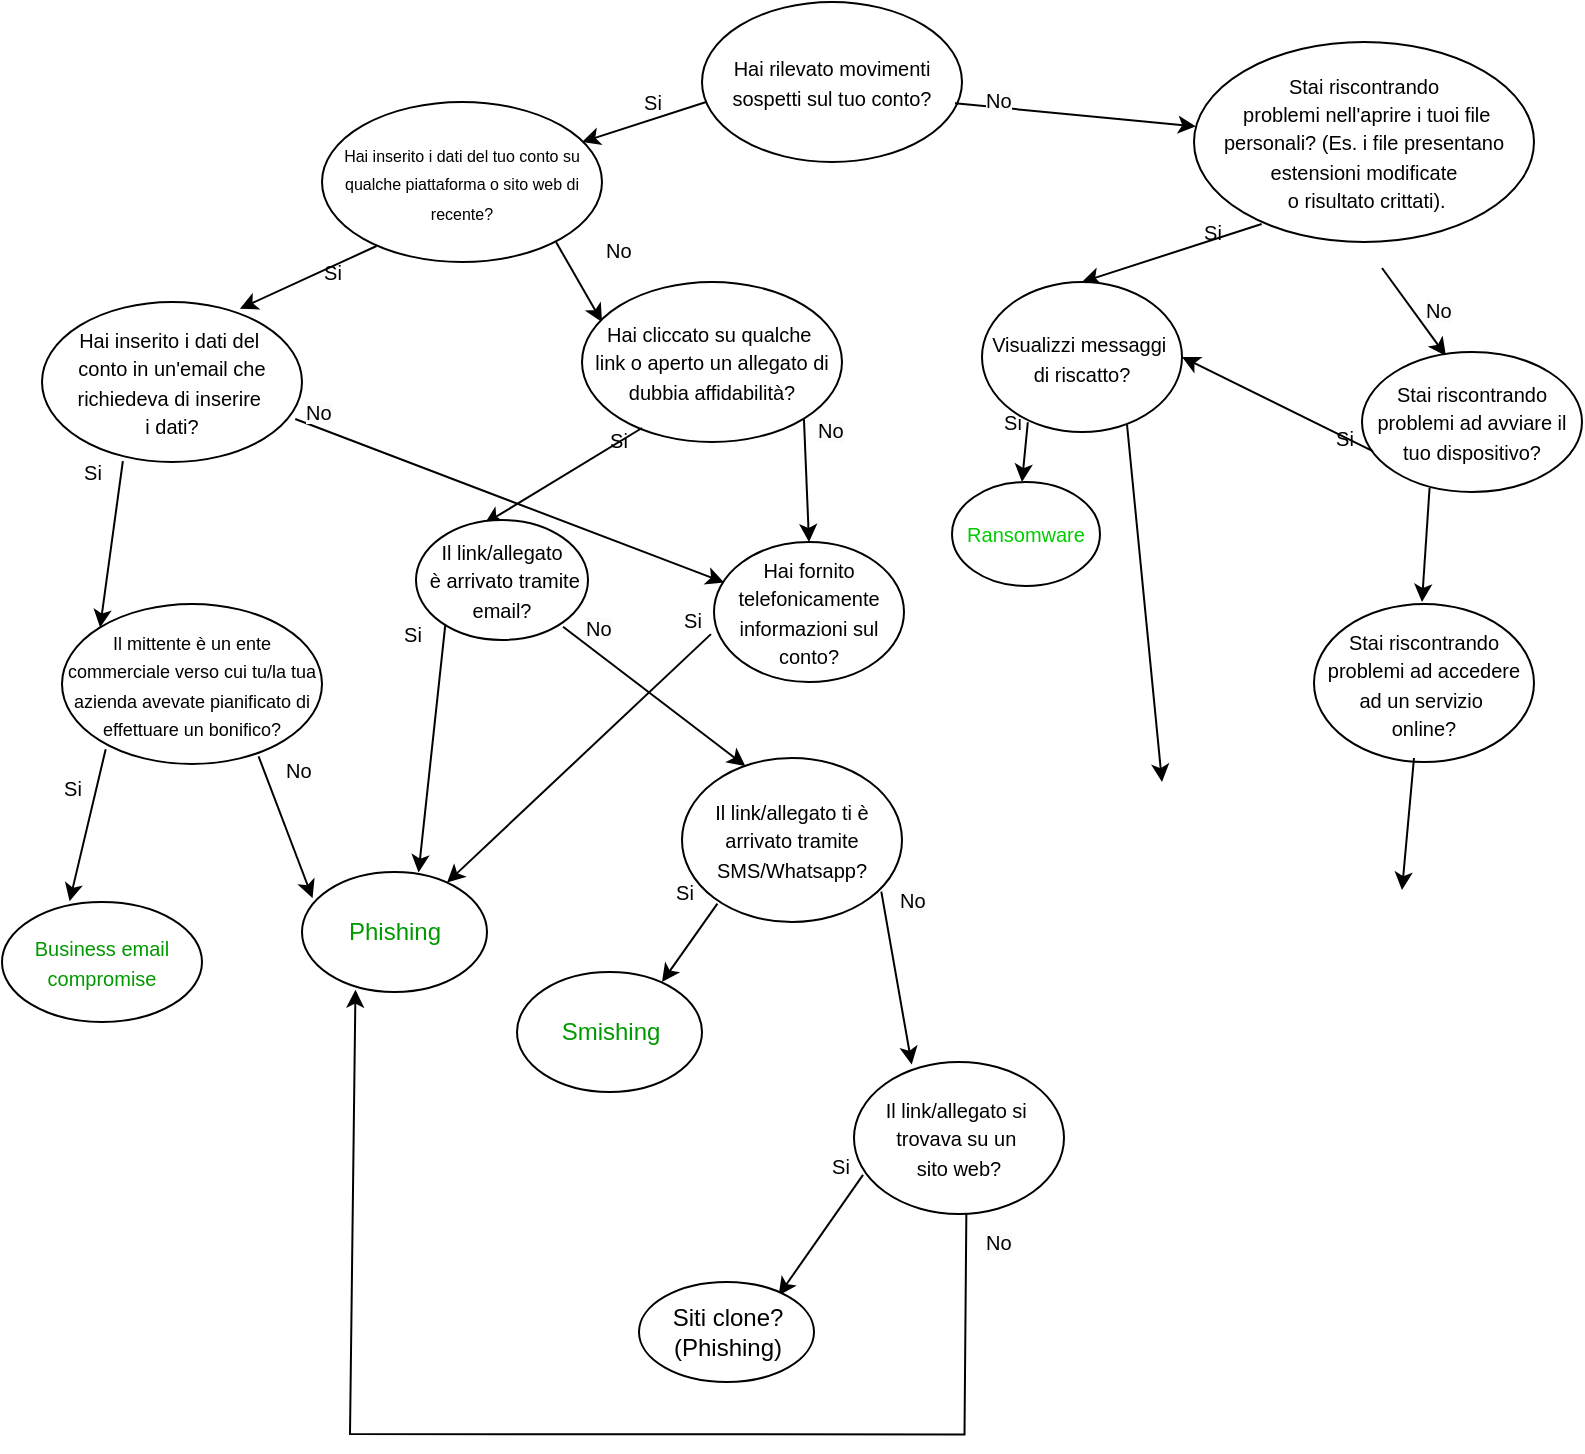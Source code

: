 <mxfile version="24.6.5" type="github">
  <diagram name="Pagina-1" id="C2TrevC_rkaqsCcJrRxx">
    <mxGraphModel dx="1179" dy="560" grid="1" gridSize="10" guides="1" tooltips="1" connect="1" arrows="1" fold="1" page="1" pageScale="1" pageWidth="827" pageHeight="1169" math="0" shadow="0">
      <root>
        <mxCell id="0" />
        <mxCell id="1" parent="0" />
        <mxCell id="TMiehQ8rS3ajYmThUONe-1" value="&lt;font style=&quot;font-size: 10px;&quot;&gt;Hai rilevato movimenti sospetti sul tuo conto?&lt;/font&gt;" style="ellipse;whiteSpace=wrap;html=1;" parent="1" vertex="1">
          <mxGeometry x="360" y="40" width="130" height="80" as="geometry" />
        </mxCell>
        <mxCell id="TMiehQ8rS3ajYmThUONe-2" value="&lt;font style=&quot;font-size: 10px;&quot;&gt;Stai riscontrando&lt;/font&gt;&lt;div&gt;&lt;font style=&quot;font-size: 10px;&quot;&gt;&amp;nbsp;problemi nell&#39;aprire i tuoi file personali? (Es. i file presentano estensioni modificate&lt;/font&gt;&lt;/div&gt;&lt;div&gt;&lt;font style=&quot;font-size: 10px;&quot;&gt;&amp;nbsp;o risultato crittati).&lt;/font&gt;&lt;/div&gt;" style="ellipse;whiteSpace=wrap;html=1;" parent="1" vertex="1">
          <mxGeometry x="606" y="60" width="170" height="100" as="geometry" />
        </mxCell>
        <mxCell id="TMiehQ8rS3ajYmThUONe-3" value="&lt;font style=&quot;font-size: 8px;&quot;&gt;Hai inserito i dati del tuo conto su qualche piattaforma o sito web di recente?&lt;/font&gt;" style="ellipse;whiteSpace=wrap;html=1;" parent="1" vertex="1">
          <mxGeometry x="170" y="90" width="140" height="80" as="geometry" />
        </mxCell>
        <mxCell id="TMiehQ8rS3ajYmThUONe-4" value="" style="endArrow=classic;html=1;rounded=0;exitX=0.016;exitY=0.625;exitDx=0;exitDy=0;exitPerimeter=0;entryX=0.929;entryY=0.25;entryDx=0;entryDy=0;entryPerimeter=0;" parent="1" source="TMiehQ8rS3ajYmThUONe-1" target="TMiehQ8rS3ajYmThUONe-3" edge="1">
          <mxGeometry width="50" height="50" relative="1" as="geometry">
            <mxPoint x="330" y="200" as="sourcePoint" />
            <mxPoint x="300" y="130" as="targetPoint" />
          </mxGeometry>
        </mxCell>
        <mxCell id="TMiehQ8rS3ajYmThUONe-5" value="" style="endArrow=classic;html=1;rounded=0;exitX=0.973;exitY=0.633;exitDx=0;exitDy=0;exitPerimeter=0;" parent="1" source="TMiehQ8rS3ajYmThUONe-1" target="TMiehQ8rS3ajYmThUONe-2" edge="1">
          <mxGeometry width="50" height="50" relative="1" as="geometry">
            <mxPoint x="483" y="130" as="sourcePoint" />
            <mxPoint x="420" y="152" as="targetPoint" />
          </mxGeometry>
        </mxCell>
        <mxCell id="TMiehQ8rS3ajYmThUONe-6" value="&lt;font style=&quot;font-size: 10px;&quot;&gt;Si&lt;/font&gt;" style="text;html=1;align=center;verticalAlign=middle;resizable=0;points=[];autosize=1;strokeColor=none;fillColor=none;" parent="1" vertex="1">
          <mxGeometry x="320" y="75" width="30" height="30" as="geometry" />
        </mxCell>
        <mxCell id="TMiehQ8rS3ajYmThUONe-7" value="&lt;span style=&quot;color: rgb(0, 0, 0); font-family: Helvetica; font-size: 10px; font-style: normal; font-variant-ligatures: normal; font-variant-caps: normal; font-weight: 400; letter-spacing: normal; orphans: 2; text-align: center; text-indent: 0px; text-transform: none; widows: 2; word-spacing: 0px; -webkit-text-stroke-width: 0px; white-space: nowrap; background-color: rgb(251, 251, 251); text-decoration-thickness: initial; text-decoration-style: initial; text-decoration-color: initial; display: inline !important; float: none;&quot;&gt;No&lt;/span&gt;" style="text;whiteSpace=wrap;html=1;" parent="1" vertex="1">
          <mxGeometry x="500" y="75" width="20" height="20" as="geometry" />
        </mxCell>
        <mxCell id="TMiehQ8rS3ajYmThUONe-8" value="&lt;font style=&quot;font-size: 10px;&quot;&gt;Si&lt;/font&gt;" style="text;html=1;align=center;verticalAlign=middle;resizable=0;points=[];autosize=1;strokeColor=none;fillColor=none;" parent="1" vertex="1">
          <mxGeometry x="160" y="160" width="30" height="30" as="geometry" />
        </mxCell>
        <mxCell id="TMiehQ8rS3ajYmThUONe-9" value="" style="endArrow=classic;html=1;rounded=0;exitX=0.195;exitY=0.9;exitDx=0;exitDy=0;exitPerimeter=0;entryX=0.761;entryY=0.042;entryDx=0;entryDy=0;entryPerimeter=0;" parent="1" source="TMiehQ8rS3ajYmThUONe-3" edge="1" target="_5rvxyNiYHPKeLXy1PwG-7">
          <mxGeometry width="50" height="50" relative="1" as="geometry">
            <mxPoint x="202" y="160" as="sourcePoint" />
            <mxPoint x="160" y="200" as="targetPoint" />
          </mxGeometry>
        </mxCell>
        <mxCell id="_5rvxyNiYHPKeLXy1PwG-1" value="&lt;font style=&quot;font-size: 10px;&quot;&gt;Si&lt;/font&gt;" style="text;html=1;align=center;verticalAlign=middle;resizable=0;points=[];autosize=1;strokeColor=none;fillColor=none;" vertex="1" parent="1">
          <mxGeometry x="600" y="140" width="30" height="30" as="geometry" />
        </mxCell>
        <mxCell id="_5rvxyNiYHPKeLXy1PwG-2" value="" style="endArrow=classic;html=1;rounded=0;exitX=0.199;exitY=0.91;exitDx=0;exitDy=0;exitPerimeter=0;entryX=0.5;entryY=0;entryDx=0;entryDy=0;" edge="1" parent="1" source="TMiehQ8rS3ajYmThUONe-2" target="_5rvxyNiYHPKeLXy1PwG-59">
          <mxGeometry width="50" height="50" relative="1" as="geometry">
            <mxPoint x="575.5" y="166" as="sourcePoint" />
            <mxPoint x="560" y="211" as="targetPoint" />
          </mxGeometry>
        </mxCell>
        <mxCell id="_5rvxyNiYHPKeLXy1PwG-3" value="&lt;span style=&quot;color: rgb(0, 0, 0); font-family: Helvetica; font-size: 10px; font-style: normal; font-variant-ligatures: normal; font-variant-caps: normal; font-weight: 400; letter-spacing: normal; orphans: 2; text-align: center; text-indent: 0px; text-transform: none; widows: 2; word-spacing: 0px; -webkit-text-stroke-width: 0px; white-space: nowrap; background-color: rgb(251, 251, 251); text-decoration-thickness: initial; text-decoration-style: initial; text-decoration-color: initial; display: inline !important; float: none;&quot;&gt;No&lt;/span&gt;" style="text;whiteSpace=wrap;html=1;" vertex="1" parent="1">
          <mxGeometry x="310" y="150" width="20" height="20" as="geometry" />
        </mxCell>
        <mxCell id="_5rvxyNiYHPKeLXy1PwG-5" value="" style="endArrow=classic;html=1;rounded=0;exitX=0.195;exitY=0.9;exitDx=0;exitDy=0;exitPerimeter=0;" edge="1" parent="1">
          <mxGeometry width="50" height="50" relative="1" as="geometry">
            <mxPoint x="287" y="160" as="sourcePoint" />
            <mxPoint x="310" y="200" as="targetPoint" />
          </mxGeometry>
        </mxCell>
        <mxCell id="_5rvxyNiYHPKeLXy1PwG-6" value="&lt;span style=&quot;font-size: 10px;&quot;&gt;Hai cliccato su qualche&amp;nbsp;&lt;/span&gt;&lt;div&gt;&lt;span style=&quot;font-size: 10px;&quot;&gt;link o aperto un allegato di dubbia affidabilità?&lt;/span&gt;&lt;/div&gt;" style="ellipse;whiteSpace=wrap;html=1;" vertex="1" parent="1">
          <mxGeometry x="300" y="180" width="130" height="80" as="geometry" />
        </mxCell>
        <mxCell id="_5rvxyNiYHPKeLXy1PwG-7" value="&lt;font style=&quot;font-size: 10px;&quot;&gt;Hai inserito i dati del&amp;nbsp;&lt;/font&gt;&lt;div&gt;&lt;font style=&quot;font-size: 10px;&quot;&gt;conto in un&#39;email che richiedeva di inserire&amp;nbsp;&lt;/font&gt;&lt;/div&gt;&lt;div&gt;&lt;font style=&quot;font-size: 10px;&quot;&gt;i dati?&lt;/font&gt;&lt;/div&gt;" style="ellipse;whiteSpace=wrap;html=1;" vertex="1" parent="1">
          <mxGeometry x="30" y="190" width="130" height="80" as="geometry" />
        </mxCell>
        <mxCell id="_5rvxyNiYHPKeLXy1PwG-8" value="&lt;span style=&quot;color: rgb(0, 0, 0); font-family: Helvetica; font-size: 10px; font-style: normal; font-variant-ligatures: normal; font-variant-caps: normal; font-weight: 400; letter-spacing: normal; orphans: 2; text-align: center; text-indent: 0px; text-transform: none; widows: 2; word-spacing: 0px; -webkit-text-stroke-width: 0px; white-space: nowrap; background-color: rgb(251, 251, 251); text-decoration-thickness: initial; text-decoration-style: initial; text-decoration-color: initial; display: inline !important; float: none;&quot;&gt;No&lt;/span&gt;" style="text;whiteSpace=wrap;html=1;" vertex="1" parent="1">
          <mxGeometry x="720" y="180" width="20" height="20" as="geometry" />
        </mxCell>
        <mxCell id="_5rvxyNiYHPKeLXy1PwG-10" value="" style="endArrow=classic;html=1;rounded=0;exitX=0.973;exitY=0.633;exitDx=0;exitDy=0;exitPerimeter=0;" edge="1" parent="1">
          <mxGeometry width="50" height="50" relative="1" as="geometry">
            <mxPoint x="700" y="173" as="sourcePoint" />
            <mxPoint x="732" y="217" as="targetPoint" />
          </mxGeometry>
        </mxCell>
        <mxCell id="_5rvxyNiYHPKeLXy1PwG-11" value="" style="endArrow=classic;html=1;rounded=0;exitX=0.195;exitY=0.9;exitDx=0;exitDy=0;exitPerimeter=0;entryX=0.398;entryY=0.032;entryDx=0;entryDy=0;entryPerimeter=0;" edge="1" parent="1" target="_5rvxyNiYHPKeLXy1PwG-27">
          <mxGeometry width="50" height="50" relative="1" as="geometry">
            <mxPoint x="330" y="253" as="sourcePoint" />
            <mxPoint x="320" y="310" as="targetPoint" />
          </mxGeometry>
        </mxCell>
        <mxCell id="_5rvxyNiYHPKeLXy1PwG-12" value="" style="endArrow=classic;html=1;rounded=0;exitX=1;exitY=1;exitDx=0;exitDy=0;entryX=0.5;entryY=0;entryDx=0;entryDy=0;" edge="1" parent="1" source="_5rvxyNiYHPKeLXy1PwG-6" target="_5rvxyNiYHPKeLXy1PwG-13">
          <mxGeometry width="50" height="50" relative="1" as="geometry">
            <mxPoint x="407" y="249" as="sourcePoint" />
            <mxPoint x="413.03" y="292.36" as="targetPoint" />
          </mxGeometry>
        </mxCell>
        <mxCell id="_5rvxyNiYHPKeLXy1PwG-13" value="&lt;span style=&quot;font-size: 10px;&quot;&gt;Hai fornito telefonicamente informazioni sul conto?&lt;/span&gt;" style="ellipse;whiteSpace=wrap;html=1;" vertex="1" parent="1">
          <mxGeometry x="366" y="310" width="95" height="70" as="geometry" />
        </mxCell>
        <mxCell id="_5rvxyNiYHPKeLXy1PwG-14" value="" style="endArrow=classic;html=1;rounded=0;exitX=0.311;exitY=0.994;exitDx=0;exitDy=0;exitPerimeter=0;entryX=0;entryY=0;entryDx=0;entryDy=0;" edge="1" parent="1" source="_5rvxyNiYHPKeLXy1PwG-7" target="_5rvxyNiYHPKeLXy1PwG-15">
          <mxGeometry width="50" height="50" relative="1" as="geometry">
            <mxPoint x="72" y="274" as="sourcePoint" />
            <mxPoint x="68" y="319" as="targetPoint" />
          </mxGeometry>
        </mxCell>
        <mxCell id="_5rvxyNiYHPKeLXy1PwG-15" value="&lt;font style=&quot;font-size: 9px;&quot;&gt;Il mittente è un ente commerciale verso cui tu/la tua azienda avevate pianificato di effettuare un bonifico?&lt;/font&gt;" style="ellipse;whiteSpace=wrap;html=1;" vertex="1" parent="1">
          <mxGeometry x="40" y="341" width="130" height="80" as="geometry" />
        </mxCell>
        <mxCell id="_5rvxyNiYHPKeLXy1PwG-16" value="&lt;font style=&quot;font-size: 10px;&quot;&gt;Si&lt;/font&gt;" style="text;html=1;align=center;verticalAlign=middle;resizable=0;points=[];autosize=1;strokeColor=none;fillColor=none;" vertex="1" parent="1">
          <mxGeometry x="40" y="260" width="30" height="30" as="geometry" />
        </mxCell>
        <mxCell id="_5rvxyNiYHPKeLXy1PwG-18" value="" style="endArrow=classic;html=1;rounded=0;exitX=0.756;exitY=0.952;exitDx=0;exitDy=0;exitPerimeter=0;entryX=0.057;entryY=0.218;entryDx=0;entryDy=0;entryPerimeter=0;" edge="1" parent="1" source="_5rvxyNiYHPKeLXy1PwG-15" target="_5rvxyNiYHPKeLXy1PwG-26">
          <mxGeometry width="50" height="50" relative="1" as="geometry">
            <mxPoint x="147" y="390" as="sourcePoint" />
            <mxPoint x="170" y="430" as="targetPoint" />
          </mxGeometry>
        </mxCell>
        <mxCell id="_5rvxyNiYHPKeLXy1PwG-19" value="" style="endArrow=classic;html=1;rounded=0;exitX=0.974;exitY=0.731;exitDx=0;exitDy=0;exitPerimeter=0;entryX=0.053;entryY=0.289;entryDx=0;entryDy=0;entryPerimeter=0;" edge="1" parent="1" source="_5rvxyNiYHPKeLXy1PwG-7" target="_5rvxyNiYHPKeLXy1PwG-13">
          <mxGeometry width="50" height="50" relative="1" as="geometry">
            <mxPoint x="200" y="260" as="sourcePoint" />
            <mxPoint x="270" y="300" as="targetPoint" />
          </mxGeometry>
        </mxCell>
        <mxCell id="_5rvxyNiYHPKeLXy1PwG-20" value="&lt;span style=&quot;color: rgb(0, 0, 0); font-family: Helvetica; font-size: 10px; font-style: normal; font-variant-ligatures: normal; font-variant-caps: normal; font-weight: 400; letter-spacing: normal; orphans: 2; text-align: center; text-indent: 0px; text-transform: none; widows: 2; word-spacing: 0px; -webkit-text-stroke-width: 0px; white-space: nowrap; background-color: rgb(251, 251, 251); text-decoration-thickness: initial; text-decoration-style: initial; text-decoration-color: initial; display: inline !important; float: none;&quot;&gt;No&lt;/span&gt;" style="text;whiteSpace=wrap;html=1;" vertex="1" parent="1">
          <mxGeometry x="160" y="231" width="20" height="20" as="geometry" />
        </mxCell>
        <mxCell id="_5rvxyNiYHPKeLXy1PwG-21" value="&lt;span style=&quot;color: rgb(0, 0, 0); font-family: Helvetica; font-size: 10px; font-style: normal; font-variant-ligatures: normal; font-variant-caps: normal; font-weight: 400; letter-spacing: normal; orphans: 2; text-align: center; text-indent: 0px; text-transform: none; widows: 2; word-spacing: 0px; -webkit-text-stroke-width: 0px; white-space: nowrap; background-color: rgb(251, 251, 251); text-decoration-thickness: initial; text-decoration-style: initial; text-decoration-color: initial; display: inline !important; float: none;&quot;&gt;No&lt;/span&gt;" style="text;whiteSpace=wrap;html=1;" vertex="1" parent="1">
          <mxGeometry x="416" y="240" width="20" height="20" as="geometry" />
        </mxCell>
        <mxCell id="_5rvxyNiYHPKeLXy1PwG-22" value="&lt;span style=&quot;color: rgb(0, 0, 0); font-family: Helvetica; font-size: 10px; font-style: normal; font-variant-ligatures: normal; font-variant-caps: normal; font-weight: 400; letter-spacing: normal; orphans: 2; text-align: center; text-indent: 0px; text-transform: none; widows: 2; word-spacing: 0px; -webkit-text-stroke-width: 0px; white-space: nowrap; background-color: rgb(251, 251, 251); text-decoration-thickness: initial; text-decoration-style: initial; text-decoration-color: initial; display: inline !important; float: none;&quot;&gt;No&lt;/span&gt;" style="text;whiteSpace=wrap;html=1;" vertex="1" parent="1">
          <mxGeometry x="150" y="410" width="20" height="20" as="geometry" />
        </mxCell>
        <mxCell id="_5rvxyNiYHPKeLXy1PwG-23" value="" style="endArrow=classic;html=1;rounded=0;exitX=0.168;exitY=0.908;exitDx=0;exitDy=0;exitPerimeter=0;entryX=0.338;entryY=-0.006;entryDx=0;entryDy=0;entryPerimeter=0;" edge="1" parent="1" source="_5rvxyNiYHPKeLXy1PwG-15" target="_5rvxyNiYHPKeLXy1PwG-25">
          <mxGeometry width="50" height="50" relative="1" as="geometry">
            <mxPoint x="68" y="395" as="sourcePoint" />
            <mxPoint x="64" y="440" as="targetPoint" />
          </mxGeometry>
        </mxCell>
        <mxCell id="_5rvxyNiYHPKeLXy1PwG-24" value="&lt;font style=&quot;font-size: 10px;&quot;&gt;Si&lt;/font&gt;" style="text;html=1;align=center;verticalAlign=middle;resizable=0;points=[];autosize=1;strokeColor=none;fillColor=none;" vertex="1" parent="1">
          <mxGeometry x="30" y="418" width="30" height="30" as="geometry" />
        </mxCell>
        <mxCell id="_5rvxyNiYHPKeLXy1PwG-25" value="&lt;font color=&quot;#009900&quot; size=&quot;1&quot;&gt;Business email compromise&lt;/font&gt;" style="ellipse;whiteSpace=wrap;html=1;" vertex="1" parent="1">
          <mxGeometry x="10" y="490" width="100" height="60" as="geometry" />
        </mxCell>
        <mxCell id="_5rvxyNiYHPKeLXy1PwG-26" value="&lt;font color=&quot;#009900&quot;&gt;Phishing&lt;/font&gt;" style="ellipse;whiteSpace=wrap;html=1;" vertex="1" parent="1">
          <mxGeometry x="160" y="475" width="92.5" height="60" as="geometry" />
        </mxCell>
        <mxCell id="_5rvxyNiYHPKeLXy1PwG-27" value="&lt;span style=&quot;font-size: 10px;&quot;&gt;Il link/allegato&lt;/span&gt;&lt;div&gt;&lt;span style=&quot;font-size: 10px;&quot;&gt;&amp;nbsp;è arrivato tramite email?&lt;/span&gt;&lt;/div&gt;" style="ellipse;whiteSpace=wrap;html=1;" vertex="1" parent="1">
          <mxGeometry x="217" y="299" width="86" height="60" as="geometry" />
        </mxCell>
        <mxCell id="_5rvxyNiYHPKeLXy1PwG-34" value="&lt;font style=&quot;font-size: 10px;&quot;&gt;Si&lt;/font&gt;" style="text;html=1;align=center;verticalAlign=middle;resizable=0;points=[];autosize=1;strokeColor=none;fillColor=none;" vertex="1" parent="1">
          <mxGeometry x="303" y="244" width="30" height="30" as="geometry" />
        </mxCell>
        <mxCell id="_5rvxyNiYHPKeLXy1PwG-35" value="" style="endArrow=classic;html=1;rounded=0;exitX=0.17;exitY=0.878;exitDx=0;exitDy=0;entryX=0.63;entryY=0.005;entryDx=0;entryDy=0;entryPerimeter=0;exitPerimeter=0;" edge="1" parent="1" source="_5rvxyNiYHPKeLXy1PwG-27" target="_5rvxyNiYHPKeLXy1PwG-26">
          <mxGeometry width="50" height="50" relative="1" as="geometry">
            <mxPoint x="284" y="369.5" as="sourcePoint" />
            <mxPoint x="220" y="420" as="targetPoint" />
          </mxGeometry>
        </mxCell>
        <mxCell id="_5rvxyNiYHPKeLXy1PwG-36" value="" style="endArrow=classic;html=1;rounded=0;exitX=0.855;exitY=0.889;exitDx=0;exitDy=0;entryX=0.288;entryY=0.049;entryDx=0;entryDy=0;entryPerimeter=0;exitPerimeter=0;" edge="1" parent="1" source="_5rvxyNiYHPKeLXy1PwG-27" target="_5rvxyNiYHPKeLXy1PwG-37">
          <mxGeometry width="50" height="50" relative="1" as="geometry">
            <mxPoint x="350" y="368.32" as="sourcePoint" />
            <mxPoint x="380" y="420" as="targetPoint" />
          </mxGeometry>
        </mxCell>
        <mxCell id="_5rvxyNiYHPKeLXy1PwG-37" value="&lt;span style=&quot;font-size: 10px;&quot;&gt;Il link/allegato ti è arrivato tramite SMS/Whatsapp?&lt;/span&gt;" style="ellipse;whiteSpace=wrap;html=1;" vertex="1" parent="1">
          <mxGeometry x="350" y="418" width="110" height="82" as="geometry" />
        </mxCell>
        <mxCell id="_5rvxyNiYHPKeLXy1PwG-38" value="&lt;font style=&quot;font-size: 10px;&quot;&gt;Si&lt;/font&gt;" style="text;html=1;align=center;verticalAlign=middle;resizable=0;points=[];autosize=1;strokeColor=none;fillColor=none;" vertex="1" parent="1">
          <mxGeometry x="200" y="341" width="30" height="30" as="geometry" />
        </mxCell>
        <mxCell id="_5rvxyNiYHPKeLXy1PwG-39" value="" style="endArrow=classic;html=1;rounded=0;exitX=0.161;exitY=0.888;exitDx=0;exitDy=0;exitPerimeter=0;" edge="1" parent="1" source="_5rvxyNiYHPKeLXy1PwG-37">
          <mxGeometry width="50" height="50" relative="1" as="geometry">
            <mxPoint x="366" y="480" as="sourcePoint" />
            <mxPoint x="340" y="530" as="targetPoint" />
          </mxGeometry>
        </mxCell>
        <mxCell id="_5rvxyNiYHPKeLXy1PwG-40" value="&lt;font color=&quot;#009900&quot;&gt;Smishing&lt;/font&gt;" style="ellipse;whiteSpace=wrap;html=1;" vertex="1" parent="1">
          <mxGeometry x="267.5" y="525" width="92.5" height="60" as="geometry" />
        </mxCell>
        <mxCell id="_5rvxyNiYHPKeLXy1PwG-41" value="" style="endArrow=classic;html=1;rounded=0;exitX=-0.016;exitY=0.658;exitDx=0;exitDy=0;exitPerimeter=0;" edge="1" parent="1" source="_5rvxyNiYHPKeLXy1PwG-13" target="_5rvxyNiYHPKeLXy1PwG-26">
          <mxGeometry width="50" height="50" relative="1" as="geometry">
            <mxPoint x="392" y="350.5" as="sourcePoint" />
            <mxPoint x="338" y="400" as="targetPoint" />
          </mxGeometry>
        </mxCell>
        <mxCell id="_5rvxyNiYHPKeLXy1PwG-44" value="&lt;font style=&quot;font-size: 10px;&quot;&gt;Si&lt;/font&gt;" style="text;html=1;align=center;verticalAlign=middle;resizable=0;points=[];autosize=1;strokeColor=none;fillColor=none;" vertex="1" parent="1">
          <mxGeometry x="340" y="334" width="30" height="30" as="geometry" />
        </mxCell>
        <mxCell id="_5rvxyNiYHPKeLXy1PwG-45" value="&lt;font style=&quot;font-size: 10px;&quot;&gt;Si&lt;/font&gt;" style="text;html=1;align=center;verticalAlign=middle;resizable=0;points=[];autosize=1;strokeColor=none;fillColor=none;" vertex="1" parent="1">
          <mxGeometry x="336" y="470" width="30" height="30" as="geometry" />
        </mxCell>
        <mxCell id="_5rvxyNiYHPKeLXy1PwG-46" value="&lt;span style=&quot;color: rgb(0, 0, 0); font-family: Helvetica; font-size: 10px; font-style: normal; font-variant-ligatures: normal; font-variant-caps: normal; font-weight: 400; letter-spacing: normal; orphans: 2; text-align: center; text-indent: 0px; text-transform: none; widows: 2; word-spacing: 0px; -webkit-text-stroke-width: 0px; white-space: nowrap; background-color: rgb(251, 251, 251); text-decoration-thickness: initial; text-decoration-style: initial; text-decoration-color: initial; display: inline !important; float: none;&quot;&gt;No&lt;/span&gt;" style="text;whiteSpace=wrap;html=1;" vertex="1" parent="1">
          <mxGeometry x="300" y="339" width="20" height="20" as="geometry" />
        </mxCell>
        <mxCell id="_5rvxyNiYHPKeLXy1PwG-47" value="" style="endArrow=classic;html=1;rounded=0;exitX=0.906;exitY=0.815;exitDx=0;exitDy=0;exitPerimeter=0;entryX=0.275;entryY=0.017;entryDx=0;entryDy=0;entryPerimeter=0;" edge="1" parent="1" source="_5rvxyNiYHPKeLXy1PwG-37" target="_5rvxyNiYHPKeLXy1PwG-48">
          <mxGeometry width="50" height="50" relative="1" as="geometry">
            <mxPoint x="449" y="480" as="sourcePoint" />
            <mxPoint x="485" y="549" as="targetPoint" />
          </mxGeometry>
        </mxCell>
        <mxCell id="_5rvxyNiYHPKeLXy1PwG-48" value="&lt;span style=&quot;font-size: 10px;&quot;&gt;Il link/allegato si&amp;nbsp;&lt;/span&gt;&lt;div&gt;&lt;span style=&quot;font-size: 10px;&quot;&gt;trovava su un&amp;nbsp;&lt;/span&gt;&lt;/div&gt;&lt;div&gt;&lt;span style=&quot;font-size: 10px;&quot;&gt;sito web?&lt;/span&gt;&lt;/div&gt;" style="ellipse;whiteSpace=wrap;html=1;" vertex="1" parent="1">
          <mxGeometry x="436" y="570" width="105" height="76" as="geometry" />
        </mxCell>
        <mxCell id="_5rvxyNiYHPKeLXy1PwG-49" value="" style="endArrow=classic;html=1;rounded=0;exitX=0.043;exitY=0.743;exitDx=0;exitDy=0;exitPerimeter=0;entryX=0.798;entryY=0.134;entryDx=0;entryDy=0;entryPerimeter=0;" edge="1" parent="1" source="_5rvxyNiYHPKeLXy1PwG-48" target="_5rvxyNiYHPKeLXy1PwG-50">
          <mxGeometry width="50" height="50" relative="1" as="geometry">
            <mxPoint x="460" y="600" as="sourcePoint" />
            <mxPoint x="432" y="639" as="targetPoint" />
          </mxGeometry>
        </mxCell>
        <mxCell id="_5rvxyNiYHPKeLXy1PwG-50" value="Siti clone? (Phishing)" style="ellipse;whiteSpace=wrap;html=1;" vertex="1" parent="1">
          <mxGeometry x="328.5" y="680" width="87.5" height="50" as="geometry" />
        </mxCell>
        <mxCell id="_5rvxyNiYHPKeLXy1PwG-53" value="&lt;font style=&quot;font-size: 10px;&quot;&gt;Si&lt;/font&gt;" style="text;html=1;align=center;verticalAlign=middle;resizable=0;points=[];autosize=1;strokeColor=none;fillColor=none;" vertex="1" parent="1">
          <mxGeometry x="414" y="607" width="30" height="30" as="geometry" />
        </mxCell>
        <mxCell id="_5rvxyNiYHPKeLXy1PwG-54" value="&lt;span style=&quot;color: rgb(0, 0, 0); font-family: Helvetica; font-size: 10px; font-style: normal; font-variant-ligatures: normal; font-variant-caps: normal; font-weight: 400; letter-spacing: normal; orphans: 2; text-align: center; text-indent: 0px; text-transform: none; widows: 2; word-spacing: 0px; -webkit-text-stroke-width: 0px; white-space: nowrap; background-color: rgb(251, 251, 251); text-decoration-thickness: initial; text-decoration-style: initial; text-decoration-color: initial; display: inline !important; float: none;&quot;&gt;No&lt;/span&gt;" style="text;whiteSpace=wrap;html=1;" vertex="1" parent="1">
          <mxGeometry x="457" y="475" width="20" height="20" as="geometry" />
        </mxCell>
        <mxCell id="_5rvxyNiYHPKeLXy1PwG-57" value="" style="endArrow=classic;html=1;rounded=0;entryX=0.289;entryY=0.981;entryDx=0;entryDy=0;exitX=0.535;exitY=0.998;exitDx=0;exitDy=0;exitPerimeter=0;entryPerimeter=0;" edge="1" parent="1" source="_5rvxyNiYHPKeLXy1PwG-48" target="_5rvxyNiYHPKeLXy1PwG-26">
          <mxGeometry width="50" height="50" relative="1" as="geometry">
            <mxPoint x="490" y="660" as="sourcePoint" />
            <mxPoint x="183.75" y="500" as="targetPoint" />
            <Array as="points">
              <mxPoint x="491.25" y="756.26" />
              <mxPoint x="184" y="756" />
            </Array>
          </mxGeometry>
        </mxCell>
        <mxCell id="_5rvxyNiYHPKeLXy1PwG-59" value="&lt;span style=&quot;font-size: 10px;&quot;&gt;Visualizzi messaggi&amp;nbsp;&lt;/span&gt;&lt;div&gt;&lt;span style=&quot;font-size: 10px;&quot;&gt;di riscatto?&lt;/span&gt;&lt;/div&gt;" style="ellipse;whiteSpace=wrap;html=1;" vertex="1" parent="1">
          <mxGeometry x="500" y="180" width="100" height="75" as="geometry" />
        </mxCell>
        <mxCell id="_5rvxyNiYHPKeLXy1PwG-61" value="&lt;span style=&quot;font-size: 10px;&quot;&gt;Stai riscontrando problemi ad avviare il tuo dispositivo?&lt;/span&gt;" style="ellipse;whiteSpace=wrap;html=1;" vertex="1" parent="1">
          <mxGeometry x="690" y="215" width="110" height="70" as="geometry" />
        </mxCell>
        <mxCell id="_5rvxyNiYHPKeLXy1PwG-62" value="" style="endArrow=classic;html=1;rounded=0;entryX=1;entryY=0.5;entryDx=0;entryDy=0;exitX=0.049;exitY=0.708;exitDx=0;exitDy=0;exitPerimeter=0;" edge="1" parent="1" source="_5rvxyNiYHPKeLXy1PwG-61" target="_5rvxyNiYHPKeLXy1PwG-59">
          <mxGeometry width="50" height="50" relative="1" as="geometry">
            <mxPoint x="713.5" y="279.02" as="sourcePoint" />
            <mxPoint x="705" y="335" as="targetPoint" />
          </mxGeometry>
        </mxCell>
        <mxCell id="_5rvxyNiYHPKeLXy1PwG-63" value="" style="endArrow=classic;html=1;rounded=0;exitX=0.229;exitY=0.935;exitDx=0;exitDy=0;exitPerimeter=0;" edge="1" parent="1" source="_5rvxyNiYHPKeLXy1PwG-59">
          <mxGeometry width="50" height="50" relative="1" as="geometry">
            <mxPoint x="525.0" y="254.998" as="sourcePoint" />
            <mxPoint x="520" y="280" as="targetPoint" />
          </mxGeometry>
        </mxCell>
        <mxCell id="_5rvxyNiYHPKeLXy1PwG-64" value="&lt;span style=&quot;font-size: 10px;&quot;&gt;&lt;font color=&quot;#00cc00&quot;&gt;Ransomware&lt;/font&gt;&lt;/span&gt;" style="ellipse;whiteSpace=wrap;html=1;" vertex="1" parent="1">
          <mxGeometry x="485" y="280" width="74" height="52" as="geometry" />
        </mxCell>
        <mxCell id="_5rvxyNiYHPKeLXy1PwG-65" value="&lt;span style=&quot;color: rgb(0, 0, 0); font-family: Helvetica; font-size: 10px; font-style: normal; font-variant-ligatures: normal; font-variant-caps: normal; font-weight: 400; letter-spacing: normal; orphans: 2; text-align: center; text-indent: 0px; text-transform: none; widows: 2; word-spacing: 0px; -webkit-text-stroke-width: 0px; white-space: nowrap; background-color: rgb(251, 251, 251); text-decoration-thickness: initial; text-decoration-style: initial; text-decoration-color: initial; display: inline !important; float: none;&quot;&gt;No&lt;/span&gt;" style="text;whiteSpace=wrap;html=1;" vertex="1" parent="1">
          <mxGeometry x="500" y="646" width="2" as="geometry" />
        </mxCell>
        <mxCell id="_5rvxyNiYHPKeLXy1PwG-66" value="&lt;font style=&quot;font-size: 10px;&quot;&gt;Si&lt;/font&gt;" style="text;html=1;align=center;verticalAlign=middle;resizable=0;points=[];autosize=1;strokeColor=none;fillColor=none;" vertex="1" parent="1">
          <mxGeometry x="500" y="235" width="30" height="30" as="geometry" />
        </mxCell>
        <mxCell id="_5rvxyNiYHPKeLXy1PwG-68" value="&lt;font style=&quot;font-size: 10px;&quot;&gt;Si&lt;/font&gt;" style="text;html=1;align=center;verticalAlign=middle;resizable=0;points=[];autosize=1;strokeColor=none;fillColor=none;" vertex="1" parent="1">
          <mxGeometry x="666" y="243" width="30" height="30" as="geometry" />
        </mxCell>
        <mxCell id="_5rvxyNiYHPKeLXy1PwG-69" value="" style="endArrow=classic;html=1;rounded=0;exitX=0.973;exitY=0.633;exitDx=0;exitDy=0;exitPerimeter=0;" edge="1" parent="1">
          <mxGeometry width="50" height="50" relative="1" as="geometry">
            <mxPoint x="723.78" y="283" as="sourcePoint" />
            <mxPoint x="720" y="340" as="targetPoint" />
          </mxGeometry>
        </mxCell>
        <mxCell id="_5rvxyNiYHPKeLXy1PwG-70" value="&lt;span style=&quot;font-size: 10px;&quot;&gt;Stai riscontrando problemi ad accedere ad un servizio&amp;nbsp;&lt;/span&gt;&lt;div&gt;&lt;span style=&quot;font-size: 10px;&quot;&gt;online?&lt;/span&gt;&lt;/div&gt;" style="ellipse;whiteSpace=wrap;html=1;" vertex="1" parent="1">
          <mxGeometry x="666" y="341" width="110" height="79" as="geometry" />
        </mxCell>
        <mxCell id="_5rvxyNiYHPKeLXy1PwG-71" value="" style="endArrow=classic;html=1;rounded=0;exitX=0.358;exitY=1.012;exitDx=0;exitDy=0;exitPerimeter=0;" edge="1" parent="1">
          <mxGeometry width="50" height="50" relative="1" as="geometry">
            <mxPoint x="716" y="418" as="sourcePoint" />
            <mxPoint x="710" y="484" as="targetPoint" />
          </mxGeometry>
        </mxCell>
        <mxCell id="_5rvxyNiYHPKeLXy1PwG-72" value="" style="endArrow=classic;html=1;rounded=0;exitX=0.725;exitY=0.95;exitDx=0;exitDy=0;exitPerimeter=0;" edge="1" parent="1" source="_5rvxyNiYHPKeLXy1PwG-59">
          <mxGeometry width="50" height="50" relative="1" as="geometry">
            <mxPoint x="580" y="316" as="sourcePoint" />
            <mxPoint x="590" y="430" as="targetPoint" />
          </mxGeometry>
        </mxCell>
      </root>
    </mxGraphModel>
  </diagram>
</mxfile>
